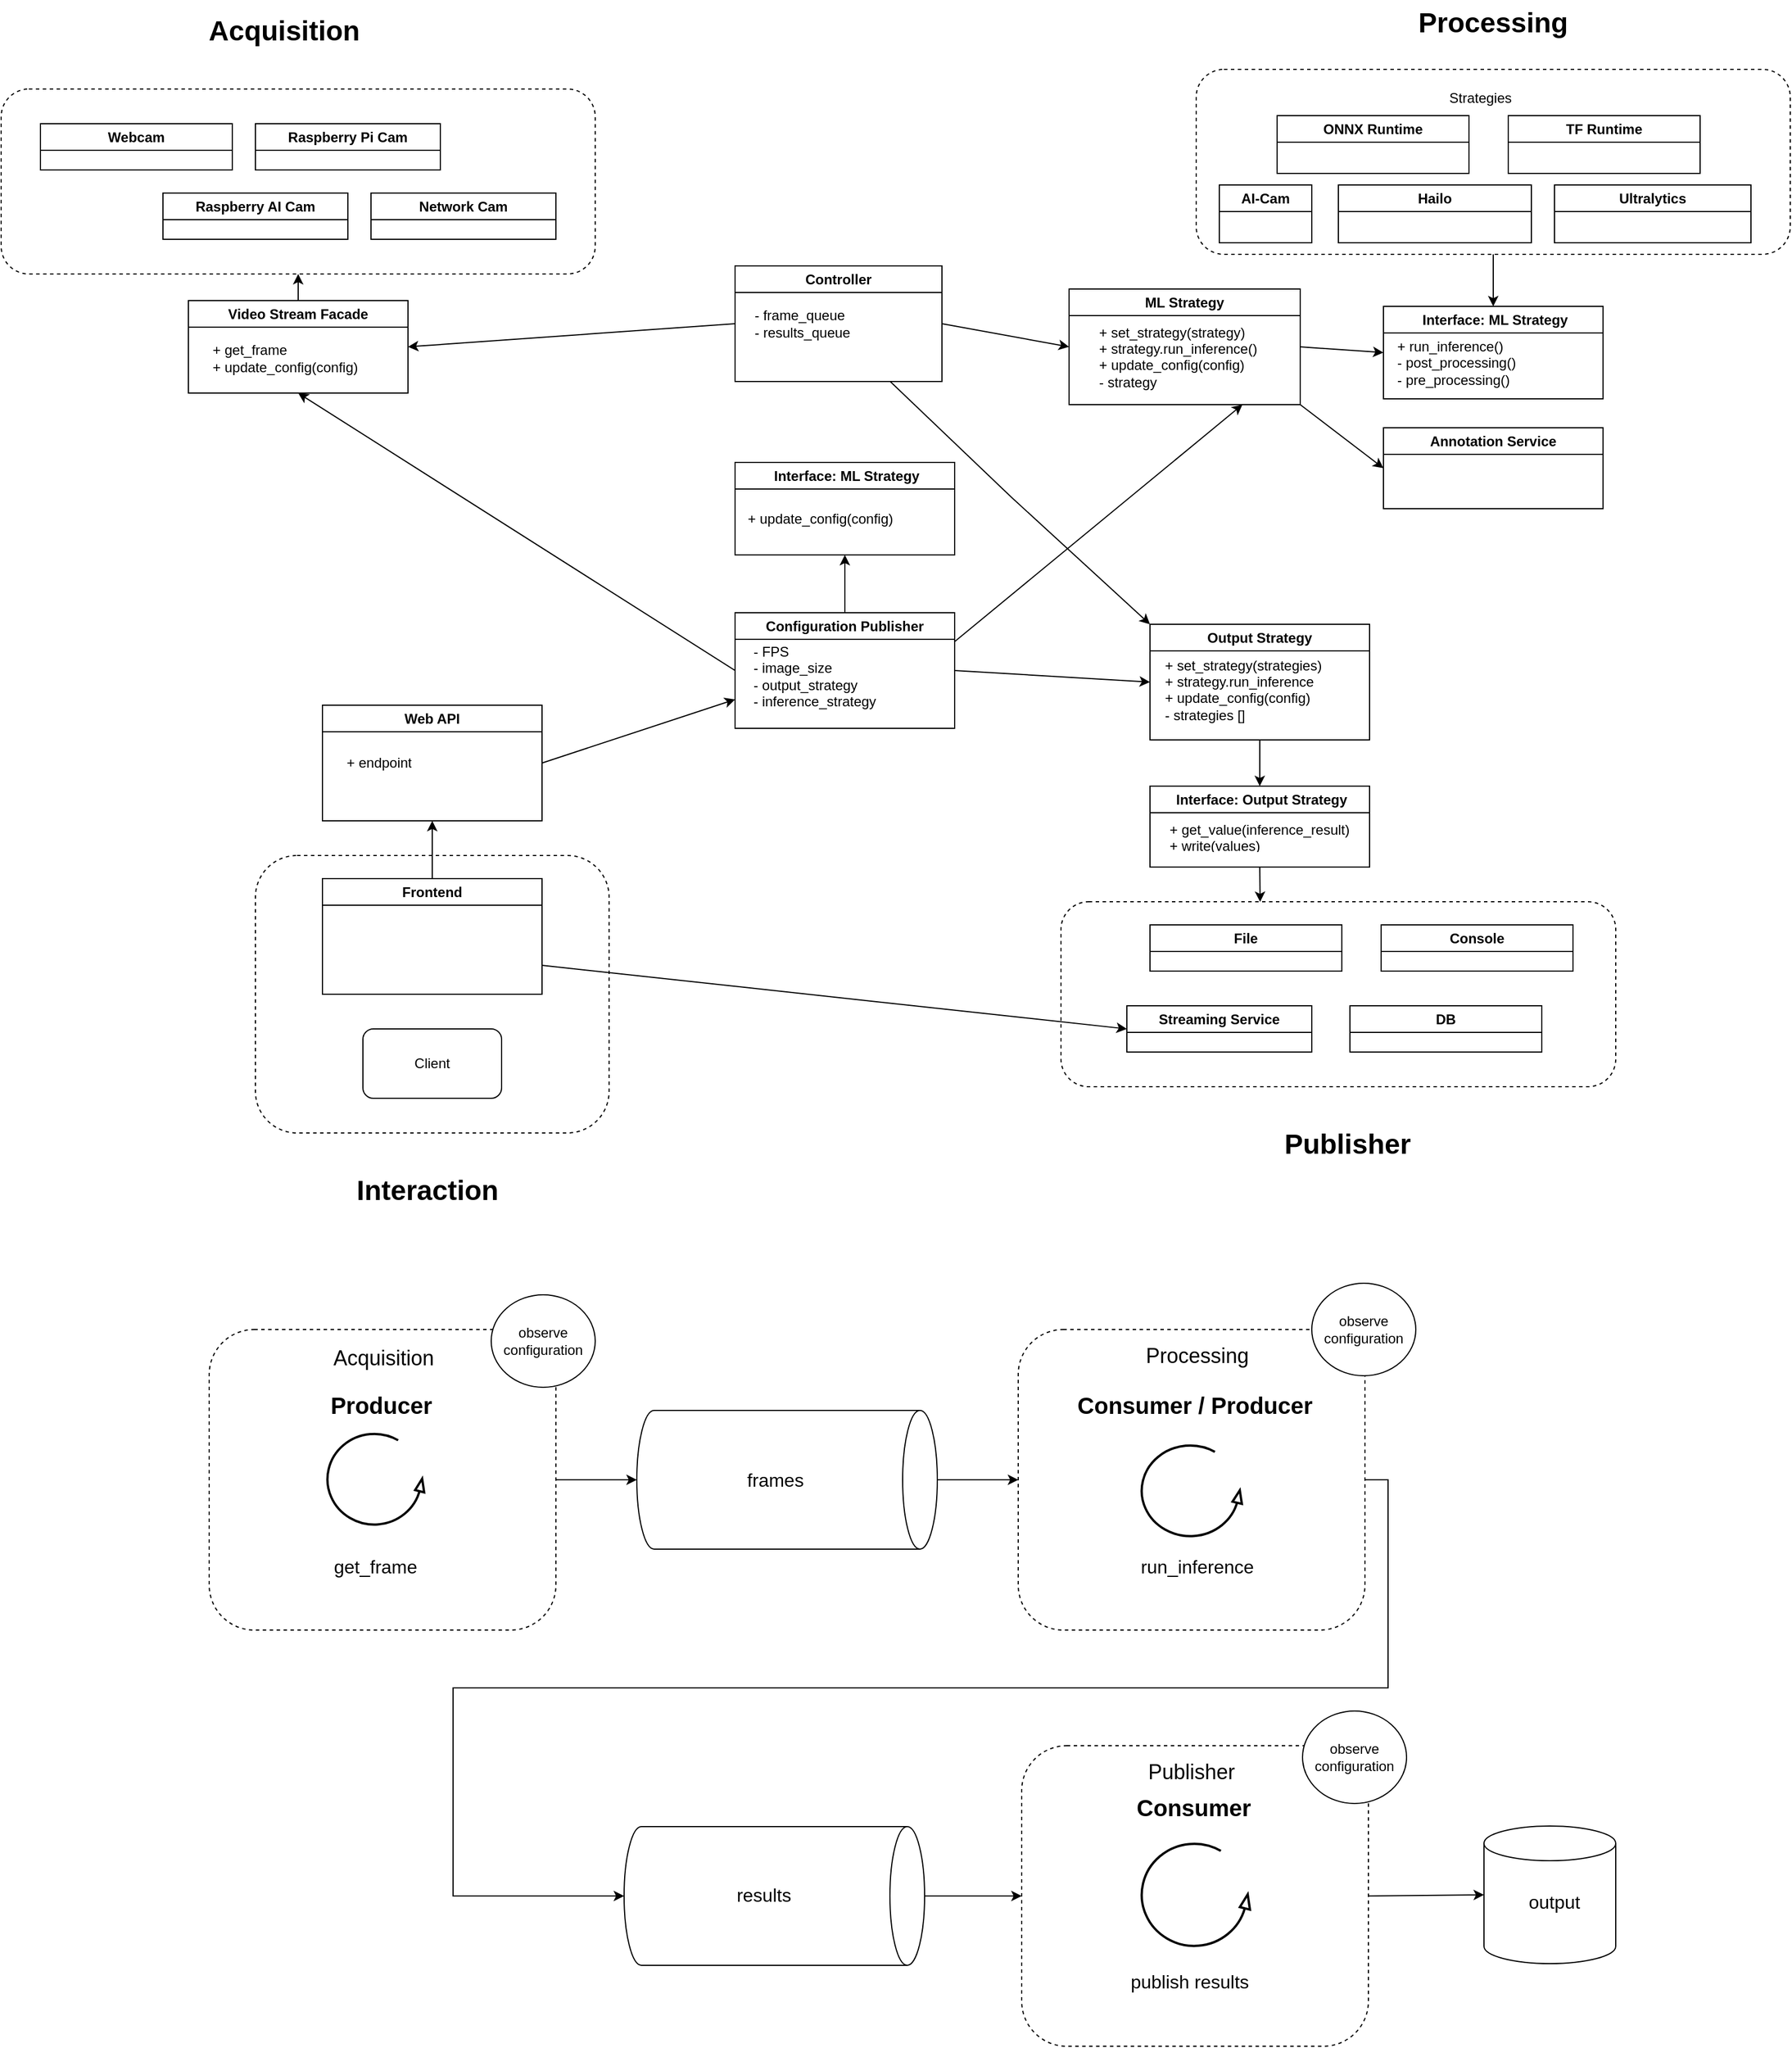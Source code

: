 <mxfile version="25.0.1">
  <diagram name="Seite-1" id="Wqxzcvr5aupdezz4V94B">
    <mxGraphModel dx="1536" dy="1322" grid="1" gridSize="10" guides="1" tooltips="1" connect="1" arrows="1" fold="1" page="1" pageScale="1" pageWidth="827" pageHeight="1169" math="0" shadow="0">
      <root>
        <mxCell id="0" />
        <mxCell id="1" parent="0" />
        <mxCell id="tF6KCtbzYXfdbOgwIn2T-80" value="" style="rounded=1;whiteSpace=wrap;html=1;fillColor=none;dashed=1;" vertex="1" parent="1">
          <mxGeometry x="246" y="1210" width="300" height="260" as="geometry" />
        </mxCell>
        <mxCell id="tF6KCtbzYXfdbOgwIn2T-31" value="" style="rounded=1;whiteSpace=wrap;html=1;dashed=1;fillColor=none;" vertex="1" parent="1">
          <mxGeometry x="286" y="800" width="306" height="240" as="geometry" />
        </mxCell>
        <mxCell id="tF6KCtbzYXfdbOgwIn2T-7" value="" style="rounded=1;whiteSpace=wrap;html=1;dashed=1;fillColor=none;" vertex="1" parent="1">
          <mxGeometry x="66" y="137" width="514" height="160" as="geometry" />
        </mxCell>
        <mxCell id="tF6KCtbzYXfdbOgwIn2T-1" value="Video Stream Facade" style="swimlane;whiteSpace=wrap;html=1;startSize=23;" vertex="1" parent="1">
          <mxGeometry x="228" y="320" width="190" height="80" as="geometry">
            <mxRectangle x="110" y="160" width="140" height="30" as="alternateBounds" />
          </mxGeometry>
        </mxCell>
        <mxCell id="tF6KCtbzYXfdbOgwIn2T-67" value="+ get_frame&lt;div&gt;+ update_config(config)&lt;/div&gt;" style="text;strokeColor=none;fillColor=none;align=left;verticalAlign=middle;spacingLeft=4;spacingRight=4;overflow=hidden;points=[[0,0.5],[1,0.5]];portConstraint=eastwest;rotatable=0;whiteSpace=wrap;html=1;" vertex="1" parent="tF6KCtbzYXfdbOgwIn2T-1">
          <mxGeometry x="15" y="30" width="160" height="40" as="geometry" />
        </mxCell>
        <mxCell id="tF6KCtbzYXfdbOgwIn2T-3" value="Webcam" style="swimlane;whiteSpace=wrap;html=1;" vertex="1" parent="1">
          <mxGeometry x="100" y="167" width="166" height="40" as="geometry" />
        </mxCell>
        <mxCell id="tF6KCtbzYXfdbOgwIn2T-4" value="Raspberry Pi Cam" style="swimlane;whiteSpace=wrap;html=1;startSize=23;" vertex="1" parent="1">
          <mxGeometry x="286" y="167" width="160" height="40" as="geometry" />
        </mxCell>
        <mxCell id="tF6KCtbzYXfdbOgwIn2T-5" value="Raspberry AI Cam" style="swimlane;whiteSpace=wrap;html=1;startSize=23;" vertex="1" parent="1">
          <mxGeometry x="206" y="227" width="160" height="40" as="geometry" />
        </mxCell>
        <mxCell id="tF6KCtbzYXfdbOgwIn2T-6" value="Network Cam" style="swimlane;whiteSpace=wrap;html=1;startSize=23;" vertex="1" parent="1">
          <mxGeometry x="386" y="227" width="160" height="40" as="geometry" />
        </mxCell>
        <mxCell id="tF6KCtbzYXfdbOgwIn2T-9" value="&amp;nbsp;Interface: ML Strategy" style="swimlane;whiteSpace=wrap;html=1;" vertex="1" parent="1">
          <mxGeometry x="1262" y="325" width="190" height="80" as="geometry">
            <mxRectangle x="110" y="160" width="140" height="30" as="alternateBounds" />
          </mxGeometry>
        </mxCell>
        <mxCell id="tF6KCtbzYXfdbOgwIn2T-10" value="" style="rounded=1;whiteSpace=wrap;html=1;dashed=1;fillColor=none;" vertex="1" parent="1">
          <mxGeometry x="1100" y="120" width="514" height="160" as="geometry" />
        </mxCell>
        <mxCell id="tF6KCtbzYXfdbOgwIn2T-11" value="ONNX Runtime" style="swimlane;whiteSpace=wrap;html=1;" vertex="1" parent="1">
          <mxGeometry x="1170" y="160" width="166" height="50" as="geometry" />
        </mxCell>
        <mxCell id="tF6KCtbzYXfdbOgwIn2T-12" value="TF Runtime" style="swimlane;whiteSpace=wrap;html=1;" vertex="1" parent="1">
          <mxGeometry x="1370" y="160" width="166" height="50" as="geometry" />
        </mxCell>
        <mxCell id="tF6KCtbzYXfdbOgwIn2T-13" value="Hailo" style="swimlane;whiteSpace=wrap;html=1;" vertex="1" parent="1">
          <mxGeometry x="1223" y="220" width="167" height="50" as="geometry" />
        </mxCell>
        <mxCell id="tF6KCtbzYXfdbOgwIn2T-14" value="Ultralytics" style="swimlane;whiteSpace=wrap;html=1;startSize=23;" vertex="1" parent="1">
          <mxGeometry x="1410" y="220" width="170" height="50" as="geometry" />
        </mxCell>
        <mxCell id="tF6KCtbzYXfdbOgwIn2T-15" value="Annotation Service" style="swimlane;whiteSpace=wrap;html=1;" vertex="1" parent="1">
          <mxGeometry x="1262" y="430" width="190" height="70" as="geometry">
            <mxRectangle x="110" y="160" width="140" height="30" as="alternateBounds" />
          </mxGeometry>
        </mxCell>
        <mxCell id="tF6KCtbzYXfdbOgwIn2T-16" value="Interaction" style="text;html=1;align=center;verticalAlign=middle;whiteSpace=wrap;rounded=0;fontSize=24;fontStyle=1" vertex="1" parent="1">
          <mxGeometry x="350" y="1070" width="170" height="40" as="geometry" />
        </mxCell>
        <mxCell id="tF6KCtbzYXfdbOgwIn2T-19" value="Processing" style="text;html=1;align=center;verticalAlign=middle;whiteSpace=wrap;rounded=0;fontSize=24;fontStyle=1" vertex="1" parent="1">
          <mxGeometry x="1272" y="60" width="170" height="40" as="geometry" />
        </mxCell>
        <mxCell id="tF6KCtbzYXfdbOgwIn2T-20" value="Output Strategy" style="swimlane;whiteSpace=wrap;html=1;" vertex="1" parent="1">
          <mxGeometry x="1060" y="600" width="190" height="100" as="geometry">
            <mxRectangle x="110" y="160" width="140" height="30" as="alternateBounds" />
          </mxGeometry>
        </mxCell>
        <mxCell id="tF6KCtbzYXfdbOgwIn2T-73" value="+ set_strategy(strategies)&lt;div&gt;+ strategy.run_inference&lt;/div&gt;&lt;div&gt;+ update_config(config)&lt;/div&gt;&lt;div&gt;- strategies []&lt;/div&gt;&lt;div&gt;&lt;br&gt;&lt;/div&gt;" style="text;strokeColor=none;fillColor=none;align=left;verticalAlign=middle;spacingLeft=4;spacingRight=4;overflow=hidden;points=[[0,0.5],[1,0.5]];portConstraint=eastwest;rotatable=0;whiteSpace=wrap;html=1;" vertex="1" parent="tF6KCtbzYXfdbOgwIn2T-20">
          <mxGeometry x="6.5" y="26" width="159.5" height="64" as="geometry" />
        </mxCell>
        <mxCell id="tF6KCtbzYXfdbOgwIn2T-21" value="" style="rounded=1;whiteSpace=wrap;html=1;dashed=1;fillColor=none;" vertex="1" parent="1">
          <mxGeometry x="983" y="840" width="480" height="160" as="geometry" />
        </mxCell>
        <mxCell id="tF6KCtbzYXfdbOgwIn2T-22" value="File" style="swimlane;whiteSpace=wrap;html=1;startSize=23;" vertex="1" parent="1">
          <mxGeometry x="1060" y="860" width="166" height="40" as="geometry" />
        </mxCell>
        <mxCell id="tF6KCtbzYXfdbOgwIn2T-23" value="Console" style="swimlane;whiteSpace=wrap;html=1;" vertex="1" parent="1">
          <mxGeometry x="1260" y="860" width="166" height="40" as="geometry" />
        </mxCell>
        <mxCell id="tF6KCtbzYXfdbOgwIn2T-24" value="DB" style="swimlane;whiteSpace=wrap;html=1;startSize=23;" vertex="1" parent="1">
          <mxGeometry x="1233" y="930" width="166" height="40" as="geometry" />
        </mxCell>
        <mxCell id="tF6KCtbzYXfdbOgwIn2T-25" value="Publisher" style="text;html=1;align=center;verticalAlign=middle;whiteSpace=wrap;rounded=0;fontSize=24;fontStyle=1" vertex="1" parent="1">
          <mxGeometry x="1146" y="1030" width="170" height="40" as="geometry" />
        </mxCell>
        <mxCell id="tF6KCtbzYXfdbOgwIn2T-26" value="Streaming Service" style="swimlane;whiteSpace=wrap;html=1;" vertex="1" parent="1">
          <mxGeometry x="1040" y="930" width="160" height="40" as="geometry">
            <mxRectangle x="110" y="160" width="140" height="30" as="alternateBounds" />
          </mxGeometry>
        </mxCell>
        <mxCell id="tF6KCtbzYXfdbOgwIn2T-27" value="Client" style="rounded=1;whiteSpace=wrap;html=1;" vertex="1" parent="1">
          <mxGeometry x="379" y="950" width="120" height="60" as="geometry" />
        </mxCell>
        <mxCell id="tF6KCtbzYXfdbOgwIn2T-28" value="Configuration Publisher" style="swimlane;whiteSpace=wrap;html=1;" vertex="1" parent="1">
          <mxGeometry x="701" y="590" width="190" height="100" as="geometry">
            <mxRectangle x="110" y="160" width="140" height="30" as="alternateBounds" />
          </mxGeometry>
        </mxCell>
        <mxCell id="tF6KCtbzYXfdbOgwIn2T-66" value="- FPS&lt;div&gt;- image_size&lt;/div&gt;&lt;div&gt;- output_strategy&lt;/div&gt;&lt;div&gt;- inference_strategy&lt;/div&gt;" style="text;strokeColor=none;fillColor=none;align=left;verticalAlign=middle;spacingLeft=4;spacingRight=4;overflow=hidden;points=[[0,0.5],[1,0.5]];portConstraint=eastwest;rotatable=0;whiteSpace=wrap;html=1;" vertex="1" parent="tF6KCtbzYXfdbOgwIn2T-28">
          <mxGeometry x="10" y="20" width="160" height="70" as="geometry" />
        </mxCell>
        <mxCell id="tF6KCtbzYXfdbOgwIn2T-29" value="Web API" style="swimlane;whiteSpace=wrap;html=1;" vertex="1" parent="1">
          <mxGeometry x="344" y="670" width="190" height="100" as="geometry">
            <mxRectangle x="110" y="160" width="140" height="30" as="alternateBounds" />
          </mxGeometry>
        </mxCell>
        <mxCell id="tF6KCtbzYXfdbOgwIn2T-117" value="+ endpoint" style="text;strokeColor=none;fillColor=none;align=left;verticalAlign=middle;spacingLeft=4;spacingRight=4;overflow=hidden;points=[[0,0.5],[1,0.5]];portConstraint=eastwest;rotatable=0;whiteSpace=wrap;html=1;" vertex="1" parent="tF6KCtbzYXfdbOgwIn2T-29">
          <mxGeometry x="15" y="30" width="160" height="40" as="geometry" />
        </mxCell>
        <mxCell id="tF6KCtbzYXfdbOgwIn2T-30" value="Frontend" style="swimlane;whiteSpace=wrap;html=1;" vertex="1" parent="1">
          <mxGeometry x="344" y="820" width="190" height="100" as="geometry">
            <mxRectangle x="110" y="160" width="140" height="30" as="alternateBounds" />
          </mxGeometry>
        </mxCell>
        <mxCell id="tF6KCtbzYXfdbOgwIn2T-32" value="Acquisition" style="text;html=1;align=center;verticalAlign=middle;whiteSpace=wrap;rounded=0;fontSize=24;fontStyle=1" vertex="1" parent="1">
          <mxGeometry x="226" y="67" width="170" height="40" as="geometry" />
        </mxCell>
        <mxCell id="tF6KCtbzYXfdbOgwIn2T-36" value="" style="endArrow=classic;html=1;rounded=0;exitX=0;exitY=0.5;exitDx=0;exitDy=0;entryX=0.5;entryY=1;entryDx=0;entryDy=0;" edge="1" parent="1" source="tF6KCtbzYXfdbOgwIn2T-28" target="tF6KCtbzYXfdbOgwIn2T-1">
          <mxGeometry width="50" height="50" relative="1" as="geometry">
            <mxPoint x="750" y="480" as="sourcePoint" />
            <mxPoint x="460" y="350" as="targetPoint" />
          </mxGeometry>
        </mxCell>
        <mxCell id="tF6KCtbzYXfdbOgwIn2T-37" value="" style="endArrow=classic;html=1;rounded=0;entryX=0.5;entryY=1;entryDx=0;entryDy=0;exitX=0.5;exitY=0;exitDx=0;exitDy=0;" edge="1" parent="1" source="tF6KCtbzYXfdbOgwIn2T-30" target="tF6KCtbzYXfdbOgwIn2T-29">
          <mxGeometry width="50" height="50" relative="1" as="geometry">
            <mxPoint x="750" y="740" as="sourcePoint" />
            <mxPoint x="800" y="690" as="targetPoint" />
          </mxGeometry>
        </mxCell>
        <mxCell id="tF6KCtbzYXfdbOgwIn2T-42" value="Controller" style="swimlane;whiteSpace=wrap;html=1;startSize=23;" vertex="1" parent="1">
          <mxGeometry x="701" y="290" width="179" height="100" as="geometry">
            <mxRectangle x="110" y="160" width="140" height="30" as="alternateBounds" />
          </mxGeometry>
        </mxCell>
        <mxCell id="tF6KCtbzYXfdbOgwIn2T-65" value="- frame_queue&lt;div&gt;- results_queue&lt;/div&gt;" style="text;strokeColor=none;fillColor=none;align=left;verticalAlign=middle;spacingLeft=4;spacingRight=4;overflow=hidden;points=[[0,0.5],[1,0.5]];portConstraint=eastwest;rotatable=0;whiteSpace=wrap;html=1;" vertex="1" parent="tF6KCtbzYXfdbOgwIn2T-42">
          <mxGeometry x="11" y="25" width="160" height="50" as="geometry" />
        </mxCell>
        <mxCell id="tF6KCtbzYXfdbOgwIn2T-44" value="" style="endArrow=classic;html=1;rounded=0;entryX=0.5;entryY=1;entryDx=0;entryDy=0;exitX=0.5;exitY=0;exitDx=0;exitDy=0;" edge="1" parent="1" source="tF6KCtbzYXfdbOgwIn2T-1" target="tF6KCtbzYXfdbOgwIn2T-7">
          <mxGeometry width="50" height="50" relative="1" as="geometry">
            <mxPoint x="526" y="607" as="sourcePoint" />
            <mxPoint x="576" y="557" as="targetPoint" />
          </mxGeometry>
        </mxCell>
        <mxCell id="tF6KCtbzYXfdbOgwIn2T-46" value="" style="endArrow=classic;html=1;rounded=0;entryX=1;entryY=0.5;entryDx=0;entryDy=0;exitX=0;exitY=0.5;exitDx=0;exitDy=0;" edge="1" parent="1" source="tF6KCtbzYXfdbOgwIn2T-42" target="tF6KCtbzYXfdbOgwIn2T-1">
          <mxGeometry width="50" height="50" relative="1" as="geometry">
            <mxPoint x="650" y="570" as="sourcePoint" />
            <mxPoint x="542" y="430" as="targetPoint" />
          </mxGeometry>
        </mxCell>
        <mxCell id="tF6KCtbzYXfdbOgwIn2T-47" value="" style="endArrow=classic;html=1;rounded=0;exitX=1;exitY=1;exitDx=0;exitDy=0;entryX=0;entryY=0.5;entryDx=0;entryDy=0;" edge="1" parent="1" source="tF6KCtbzYXfdbOgwIn2T-56" target="tF6KCtbzYXfdbOgwIn2T-15">
          <mxGeometry width="50" height="50" relative="1" as="geometry">
            <mxPoint x="820" y="610" as="sourcePoint" />
            <mxPoint x="870" y="560" as="targetPoint" />
          </mxGeometry>
        </mxCell>
        <mxCell id="tF6KCtbzYXfdbOgwIn2T-49" value="" style="endArrow=classic;html=1;rounded=0;exitX=0.5;exitY=1;exitDx=0;exitDy=0;entryX=0.5;entryY=0;entryDx=0;entryDy=0;" edge="1" parent="1" source="tF6KCtbzYXfdbOgwIn2T-20" target="tF6KCtbzYXfdbOgwIn2T-68">
          <mxGeometry width="50" height="50" relative="1" as="geometry">
            <mxPoint x="650" y="570" as="sourcePoint" />
            <mxPoint x="700" y="520" as="targetPoint" />
          </mxGeometry>
        </mxCell>
        <mxCell id="tF6KCtbzYXfdbOgwIn2T-50" value="" style="endArrow=classic;html=1;rounded=0;exitX=0.75;exitY=1;exitDx=0;exitDy=0;entryX=0;entryY=0;entryDx=0;entryDy=0;" edge="1" parent="1" source="tF6KCtbzYXfdbOgwIn2T-42" target="tF6KCtbzYXfdbOgwIn2T-20">
          <mxGeometry width="50" height="50" relative="1" as="geometry">
            <mxPoint x="650" y="570" as="sourcePoint" />
            <mxPoint x="700" y="520" as="targetPoint" />
            <Array as="points">
              <mxPoint x="940" y="490" />
            </Array>
          </mxGeometry>
        </mxCell>
        <mxCell id="tF6KCtbzYXfdbOgwIn2T-51" value="" style="endArrow=classic;html=1;rounded=0;exitX=1;exitY=0.5;exitDx=0;exitDy=0;entryX=0;entryY=0.5;entryDx=0;entryDy=0;" edge="1" parent="1" source="tF6KCtbzYXfdbOgwIn2T-28" target="tF6KCtbzYXfdbOgwIn2T-20">
          <mxGeometry width="50" height="50" relative="1" as="geometry">
            <mxPoint x="650" y="570" as="sourcePoint" />
            <mxPoint x="1120" y="750" as="targetPoint" />
          </mxGeometry>
        </mxCell>
        <mxCell id="tF6KCtbzYXfdbOgwIn2T-52" value="" style="endArrow=classic;html=1;rounded=0;exitX=1;exitY=0.5;exitDx=0;exitDy=0;entryX=0;entryY=0.5;entryDx=0;entryDy=0;" edge="1" parent="1" source="tF6KCtbzYXfdbOgwIn2T-56" target="tF6KCtbzYXfdbOgwIn2T-9">
          <mxGeometry width="50" height="50" relative="1" as="geometry">
            <mxPoint x="820" y="610" as="sourcePoint" />
            <mxPoint x="870" y="560" as="targetPoint" />
          </mxGeometry>
        </mxCell>
        <mxCell id="tF6KCtbzYXfdbOgwIn2T-53" value="" style="endArrow=classic;html=1;rounded=0;exitX=0.5;exitY=1;exitDx=0;exitDy=0;entryX=0.5;entryY=0;entryDx=0;entryDy=0;" edge="1" parent="1" source="tF6KCtbzYXfdbOgwIn2T-10" target="tF6KCtbzYXfdbOgwIn2T-9">
          <mxGeometry width="50" height="50" relative="1" as="geometry">
            <mxPoint x="820" y="610" as="sourcePoint" />
            <mxPoint x="1340" y="310" as="targetPoint" />
          </mxGeometry>
        </mxCell>
        <mxCell id="tF6KCtbzYXfdbOgwIn2T-54" value="Strategies" style="text;html=1;align=center;verticalAlign=middle;whiteSpace=wrap;rounded=0;" vertex="1" parent="1">
          <mxGeometry x="1316" y="130" width="60" height="30" as="geometry" />
        </mxCell>
        <mxCell id="tF6KCtbzYXfdbOgwIn2T-56" value="ML Strategy" style="swimlane;whiteSpace=wrap;html=1;" vertex="1" parent="1">
          <mxGeometry x="990" y="310" width="200" height="100" as="geometry">
            <mxRectangle x="110" y="160" width="140" height="30" as="alternateBounds" />
          </mxGeometry>
        </mxCell>
        <mxCell id="tF6KCtbzYXfdbOgwIn2T-57" value="+ set_strategy(strategy)&lt;div&gt;+ strategy.run_inference()&lt;/div&gt;&lt;div&gt;+ update_config(config)&lt;/div&gt;&lt;div&gt;- strategy&lt;/div&gt;&lt;div&gt;&lt;br&gt;&lt;/div&gt;" style="text;strokeColor=none;fillColor=none;align=left;verticalAlign=middle;spacingLeft=4;spacingRight=4;overflow=hidden;points=[[0,0.5],[1,0.5]];portConstraint=eastwest;rotatable=0;whiteSpace=wrap;html=1;" vertex="1" parent="tF6KCtbzYXfdbOgwIn2T-56">
          <mxGeometry x="20.25" y="28" width="169.75" height="72" as="geometry" />
        </mxCell>
        <mxCell id="tF6KCtbzYXfdbOgwIn2T-58" value="" style="endArrow=classic;html=1;rounded=0;exitX=1;exitY=0.5;exitDx=0;exitDy=0;" edge="1" parent="1" source="tF6KCtbzYXfdbOgwIn2T-42">
          <mxGeometry width="50" height="50" relative="1" as="geometry">
            <mxPoint x="1035" y="450" as="sourcePoint" />
            <mxPoint x="990" y="360" as="targetPoint" />
          </mxGeometry>
        </mxCell>
        <mxCell id="tF6KCtbzYXfdbOgwIn2T-63" value="" style="endArrow=classic;html=1;rounded=0;entryX=0.75;entryY=1;entryDx=0;entryDy=0;exitX=1;exitY=0.25;exitDx=0;exitDy=0;" edge="1" parent="1" source="tF6KCtbzYXfdbOgwIn2T-28" target="tF6KCtbzYXfdbOgwIn2T-56">
          <mxGeometry width="50" height="50" relative="1" as="geometry">
            <mxPoint x="950" y="640" as="sourcePoint" />
            <mxPoint x="940" y="390" as="targetPoint" />
            <Array as="points" />
          </mxGeometry>
        </mxCell>
        <mxCell id="tF6KCtbzYXfdbOgwIn2T-64" value="" style="shape=cylinder3;whiteSpace=wrap;html=1;boundedLbl=1;backgroundOutline=1;size=15;rotation=90;" vertex="1" parent="1">
          <mxGeometry x="686" y="1210" width="120" height="260" as="geometry" />
        </mxCell>
        <mxCell id="tF6KCtbzYXfdbOgwIn2T-68" value="&amp;nbsp;Interface: Output Strategy" style="swimlane;whiteSpace=wrap;html=1;" vertex="1" parent="1">
          <mxGeometry x="1060" y="740" width="190" height="70" as="geometry">
            <mxRectangle x="110" y="160" width="140" height="30" as="alternateBounds" />
          </mxGeometry>
        </mxCell>
        <mxCell id="tF6KCtbzYXfdbOgwIn2T-69" value="+ get_value(inference_result)&lt;div&gt;+ write(values)&lt;/div&gt;" style="text;strokeColor=none;fillColor=none;align=left;verticalAlign=middle;spacingLeft=4;spacingRight=4;overflow=hidden;points=[[0,0.5],[1,0.5]];portConstraint=eastwest;rotatable=0;whiteSpace=wrap;html=1;" vertex="1" parent="tF6KCtbzYXfdbOgwIn2T-68">
          <mxGeometry x="11" y="27.5" width="169" height="30" as="geometry" />
        </mxCell>
        <mxCell id="tF6KCtbzYXfdbOgwIn2T-74" value="" style="endArrow=classic;html=1;rounded=0;exitX=0.5;exitY=1;exitDx=0;exitDy=0;entryX=0.359;entryY=0.001;entryDx=0;entryDy=0;entryPerimeter=0;" edge="1" parent="1" source="tF6KCtbzYXfdbOgwIn2T-68" target="tF6KCtbzYXfdbOgwIn2T-21">
          <mxGeometry width="50" height="50" relative="1" as="geometry">
            <mxPoint x="1110" y="880" as="sourcePoint" />
            <mxPoint x="1160" y="830" as="targetPoint" />
          </mxGeometry>
        </mxCell>
        <mxCell id="tF6KCtbzYXfdbOgwIn2T-75" value="" style="endArrow=classic;html=1;rounded=0;exitX=1;exitY=0.5;exitDx=0;exitDy=0;entryX=0;entryY=0.75;entryDx=0;entryDy=0;" edge="1" parent="1" source="tF6KCtbzYXfdbOgwIn2T-29" target="tF6KCtbzYXfdbOgwIn2T-28">
          <mxGeometry width="50" height="50" relative="1" as="geometry">
            <mxPoint x="820" y="750" as="sourcePoint" />
            <mxPoint x="680" y="720" as="targetPoint" />
          </mxGeometry>
        </mxCell>
        <mxCell id="tF6KCtbzYXfdbOgwIn2T-55" value="+ run_inference()&lt;div&gt;- post_processing()&lt;/div&gt;&lt;div&gt;- pre_processing()&lt;/div&gt;" style="text;strokeColor=none;fillColor=none;align=left;verticalAlign=middle;spacingLeft=4;spacingRight=4;overflow=hidden;points=[[0,0.5],[1,0.5]];portConstraint=eastwest;rotatable=0;whiteSpace=wrap;html=1;" vertex="1" parent="1">
          <mxGeometry x="1267.5" y="348" width="179" height="52.5" as="geometry" />
        </mxCell>
        <mxCell id="tF6KCtbzYXfdbOgwIn2T-76" value="" style="verticalLabelPosition=bottom;html=1;verticalAlign=top;strokeWidth=2;shape=mxgraph.lean_mapping.physical_pull;pointerEvents=1;" vertex="1" parent="1">
          <mxGeometry x="348" y="1300" width="84" height="79" as="geometry" />
        </mxCell>
        <mxCell id="tF6KCtbzYXfdbOgwIn2T-78" value="get_frame" style="text;html=1;align=center;verticalAlign=middle;whiteSpace=wrap;rounded=0;fontSize=16;" vertex="1" parent="1">
          <mxGeometry x="360" y="1400" width="60" height="30" as="geometry" />
        </mxCell>
        <mxCell id="tF6KCtbzYXfdbOgwIn2T-79" value="" style="endArrow=classic;html=1;rounded=0;entryX=0.5;entryY=1;entryDx=0;entryDy=0;entryPerimeter=0;" edge="1" parent="1" target="tF6KCtbzYXfdbOgwIn2T-64">
          <mxGeometry width="50" height="50" relative="1" as="geometry">
            <mxPoint x="546" y="1340" as="sourcePoint" />
            <mxPoint x="946" y="1210" as="targetPoint" />
          </mxGeometry>
        </mxCell>
        <mxCell id="tF6KCtbzYXfdbOgwIn2T-81" value="Producer" style="text;html=1;align=center;verticalAlign=middle;whiteSpace=wrap;rounded=0;fontSize=20;fontStyle=1" vertex="1" parent="1">
          <mxGeometry x="330" y="1260" width="130" height="30" as="geometry" />
        </mxCell>
        <mxCell id="tF6KCtbzYXfdbOgwIn2T-83" value="frames" style="text;html=1;align=center;verticalAlign=middle;whiteSpace=wrap;rounded=0;fontSize=16;" vertex="1" parent="1">
          <mxGeometry x="706" y="1325" width="60" height="30" as="geometry" />
        </mxCell>
        <mxCell id="tF6KCtbzYXfdbOgwIn2T-84" value="" style="rounded=1;whiteSpace=wrap;html=1;fillColor=none;dashed=1;" vertex="1" parent="1">
          <mxGeometry x="946" y="1210" width="300" height="260" as="geometry" />
        </mxCell>
        <mxCell id="tF6KCtbzYXfdbOgwIn2T-85" value="" style="verticalLabelPosition=bottom;html=1;verticalAlign=top;strokeWidth=2;shape=mxgraph.lean_mapping.physical_pull;pointerEvents=1;" vertex="1" parent="1">
          <mxGeometry x="1052.5" y="1310" width="87" height="79" as="geometry" />
        </mxCell>
        <mxCell id="tF6KCtbzYXfdbOgwIn2T-86" value="run_inference" style="text;html=1;align=center;verticalAlign=middle;whiteSpace=wrap;rounded=0;fontSize=16;" vertex="1" parent="1">
          <mxGeometry x="1071" y="1400" width="60" height="30" as="geometry" />
        </mxCell>
        <mxCell id="tF6KCtbzYXfdbOgwIn2T-87" value="Consumer / Producer" style="text;html=1;align=center;verticalAlign=middle;whiteSpace=wrap;rounded=0;fontSize=20;fontStyle=1" vertex="1" parent="1">
          <mxGeometry x="979" y="1260" width="240" height="30" as="geometry" />
        </mxCell>
        <mxCell id="tF6KCtbzYXfdbOgwIn2T-88" value="" style="endArrow=classic;html=1;rounded=0;entryX=0;entryY=0.5;entryDx=0;entryDy=0;exitX=0.5;exitY=0;exitDx=0;exitDy=0;exitPerimeter=0;" edge="1" parent="1" source="tF6KCtbzYXfdbOgwIn2T-64" target="tF6KCtbzYXfdbOgwIn2T-84">
          <mxGeometry width="50" height="50" relative="1" as="geometry">
            <mxPoint x="856" y="1320" as="sourcePoint" />
            <mxPoint x="906" y="1270" as="targetPoint" />
          </mxGeometry>
        </mxCell>
        <mxCell id="tF6KCtbzYXfdbOgwIn2T-89" value="" style="shape=cylinder3;whiteSpace=wrap;html=1;boundedLbl=1;backgroundOutline=1;size=15;rotation=90;" vertex="1" parent="1">
          <mxGeometry x="675" y="1570" width="120" height="260" as="geometry" />
        </mxCell>
        <mxCell id="tF6KCtbzYXfdbOgwIn2T-91" value="results" style="text;html=1;align=center;verticalAlign=middle;whiteSpace=wrap;rounded=0;fontSize=16;" vertex="1" parent="1">
          <mxGeometry x="695.5" y="1684" width="60" height="30" as="geometry" />
        </mxCell>
        <mxCell id="tF6KCtbzYXfdbOgwIn2T-92" value="" style="rounded=1;whiteSpace=wrap;html=1;fillColor=none;dashed=1;" vertex="1" parent="1">
          <mxGeometry x="949" y="1570" width="300" height="260" as="geometry" />
        </mxCell>
        <mxCell id="tF6KCtbzYXfdbOgwIn2T-93" value="" style="verticalLabelPosition=bottom;html=1;verticalAlign=top;strokeWidth=2;shape=mxgraph.lean_mapping.physical_pull;pointerEvents=1;" vertex="1" parent="1">
          <mxGeometry x="1052.5" y="1654.5" width="94" height="89" as="geometry" />
        </mxCell>
        <mxCell id="tF6KCtbzYXfdbOgwIn2T-94" value="publish results" style="text;html=1;align=center;verticalAlign=middle;whiteSpace=wrap;rounded=0;fontSize=16;" vertex="1" parent="1">
          <mxGeometry x="1025.5" y="1758.5" width="137" height="30" as="geometry" />
        </mxCell>
        <mxCell id="tF6KCtbzYXfdbOgwIn2T-95" value="Consumer" style="text;html=1;align=center;verticalAlign=middle;whiteSpace=wrap;rounded=0;fontSize=20;fontStyle=1" vertex="1" parent="1">
          <mxGeometry x="1032.5" y="1608" width="130" height="30" as="geometry" />
        </mxCell>
        <mxCell id="tF6KCtbzYXfdbOgwIn2T-96" value="" style="endArrow=classic;html=1;rounded=0;exitX=0.5;exitY=0;exitDx=0;exitDy=0;exitPerimeter=0;entryX=0;entryY=0.5;entryDx=0;entryDy=0;" edge="1" parent="1" source="tF6KCtbzYXfdbOgwIn2T-89" target="tF6KCtbzYXfdbOgwIn2T-92">
          <mxGeometry width="50" height="50" relative="1" as="geometry">
            <mxPoint x="679" y="1689" as="sourcePoint" />
            <mxPoint x="729" y="1639" as="targetPoint" />
          </mxGeometry>
        </mxCell>
        <mxCell id="tF6KCtbzYXfdbOgwIn2T-98" value="" style="endArrow=classic;html=1;rounded=0;exitX=1;exitY=0.75;exitDx=0;exitDy=0;entryX=0;entryY=0.5;entryDx=0;entryDy=0;" edge="1" parent="1" source="tF6KCtbzYXfdbOgwIn2T-30" target="tF6KCtbzYXfdbOgwIn2T-26">
          <mxGeometry width="50" height="50" relative="1" as="geometry">
            <mxPoint x="940" y="810" as="sourcePoint" />
            <mxPoint x="990" y="760" as="targetPoint" />
          </mxGeometry>
        </mxCell>
        <mxCell id="tF6KCtbzYXfdbOgwIn2T-99" value="AI-Cam" style="swimlane;whiteSpace=wrap;html=1;startSize=23;" vertex="1" parent="1">
          <mxGeometry x="1120" y="220" width="80" height="50" as="geometry" />
        </mxCell>
        <mxCell id="tF6KCtbzYXfdbOgwIn2T-100" style="edgeStyle=orthogonalEdgeStyle;rounded=0;orthogonalLoop=1;jettySize=auto;html=1;exitX=1;exitY=0.5;exitDx=0;exitDy=0;entryX=0.5;entryY=1;entryDx=0;entryDy=0;entryPerimeter=0;" edge="1" parent="1" source="tF6KCtbzYXfdbOgwIn2T-84" target="tF6KCtbzYXfdbOgwIn2T-89">
          <mxGeometry relative="1" as="geometry">
            <Array as="points">
              <mxPoint x="1266" y="1340" />
              <mxPoint x="1266" y="1520" />
              <mxPoint x="457" y="1520" />
              <mxPoint x="457" y="1700" />
            </Array>
          </mxGeometry>
        </mxCell>
        <mxCell id="tF6KCtbzYXfdbOgwIn2T-101" value="" style="shape=cylinder3;whiteSpace=wrap;html=1;boundedLbl=1;backgroundOutline=1;size=15;" vertex="1" parent="1">
          <mxGeometry x="1349" y="1639.5" width="114" height="119" as="geometry" />
        </mxCell>
        <mxCell id="tF6KCtbzYXfdbOgwIn2T-102" value="" style="endArrow=classic;html=1;rounded=0;entryX=0;entryY=0.5;entryDx=0;entryDy=0;entryPerimeter=0;exitX=1;exitY=0.5;exitDx=0;exitDy=0;" edge="1" parent="1" source="tF6KCtbzYXfdbOgwIn2T-92" target="tF6KCtbzYXfdbOgwIn2T-101">
          <mxGeometry width="50" height="50" relative="1" as="geometry">
            <mxPoint x="1237" y="1600" as="sourcePoint" />
            <mxPoint x="1287" y="1550" as="targetPoint" />
          </mxGeometry>
        </mxCell>
        <mxCell id="tF6KCtbzYXfdbOgwIn2T-103" value="output" style="text;html=1;align=center;verticalAlign=middle;whiteSpace=wrap;rounded=0;fontSize=16;" vertex="1" parent="1">
          <mxGeometry x="1380" y="1690" width="60" height="30" as="geometry" />
        </mxCell>
        <mxCell id="tF6KCtbzYXfdbOgwIn2T-105" value="&lt;font style=&quot;font-size: 18px;&quot;&gt;Acquisition&lt;/font&gt;" style="text;html=1;align=center;verticalAlign=middle;whiteSpace=wrap;rounded=0;" vertex="1" parent="1">
          <mxGeometry x="352" y="1220" width="90" height="30" as="geometry" />
        </mxCell>
        <mxCell id="tF6KCtbzYXfdbOgwIn2T-107" value="&lt;font style=&quot;font-size: 18px;&quot;&gt;Processing&lt;/font&gt;" style="text;html=1;align=center;verticalAlign=middle;whiteSpace=wrap;rounded=0;" vertex="1" parent="1">
          <mxGeometry x="1056" y="1218" width="90" height="30" as="geometry" />
        </mxCell>
        <mxCell id="tF6KCtbzYXfdbOgwIn2T-108" value="&lt;font style=&quot;font-size: 18px;&quot;&gt;Publisher&lt;/font&gt;" style="text;html=1;align=center;verticalAlign=middle;whiteSpace=wrap;rounded=0;" vertex="1" parent="1">
          <mxGeometry x="1051" y="1578" width="90" height="30" as="geometry" />
        </mxCell>
        <mxCell id="tF6KCtbzYXfdbOgwIn2T-109" value="observe configuration" style="ellipse;whiteSpace=wrap;html=1;" vertex="1" parent="1">
          <mxGeometry x="1200" y="1170" width="90" height="80" as="geometry" />
        </mxCell>
        <mxCell id="tF6KCtbzYXfdbOgwIn2T-110" value="observe configuration" style="ellipse;whiteSpace=wrap;html=1;" vertex="1" parent="1">
          <mxGeometry x="490" y="1180" width="90" height="80" as="geometry" />
        </mxCell>
        <mxCell id="tF6KCtbzYXfdbOgwIn2T-111" value="observe configuration" style="ellipse;whiteSpace=wrap;html=1;" vertex="1" parent="1">
          <mxGeometry x="1192" y="1540" width="90" height="80" as="geometry" />
        </mxCell>
        <mxCell id="tF6KCtbzYXfdbOgwIn2T-112" value="&amp;nbsp;Interface: ML Strategy" style="swimlane;whiteSpace=wrap;html=1;" vertex="1" parent="1">
          <mxGeometry x="701" y="460" width="190" height="80" as="geometry">
            <mxRectangle x="110" y="160" width="140" height="30" as="alternateBounds" />
          </mxGeometry>
        </mxCell>
        <mxCell id="tF6KCtbzYXfdbOgwIn2T-113" value="+ update_config(config)" style="text;strokeColor=none;fillColor=none;align=left;verticalAlign=middle;spacingLeft=4;spacingRight=4;overflow=hidden;points=[[0,0.5],[1,0.5]];portConstraint=eastwest;rotatable=0;whiteSpace=wrap;html=1;" vertex="1" parent="tF6KCtbzYXfdbOgwIn2T-112">
          <mxGeometry x="5" y="27.5" width="179" height="42.5" as="geometry" />
        </mxCell>
        <mxCell id="tF6KCtbzYXfdbOgwIn2T-115" value="" style="endArrow=classic;html=1;rounded=0;exitX=0.5;exitY=0;exitDx=0;exitDy=0;" edge="1" parent="1" source="tF6KCtbzYXfdbOgwIn2T-28">
          <mxGeometry width="50" height="50" relative="1" as="geometry">
            <mxPoint x="910" y="730" as="sourcePoint" />
            <mxPoint x="796" y="540" as="targetPoint" />
          </mxGeometry>
        </mxCell>
      </root>
    </mxGraphModel>
  </diagram>
</mxfile>
